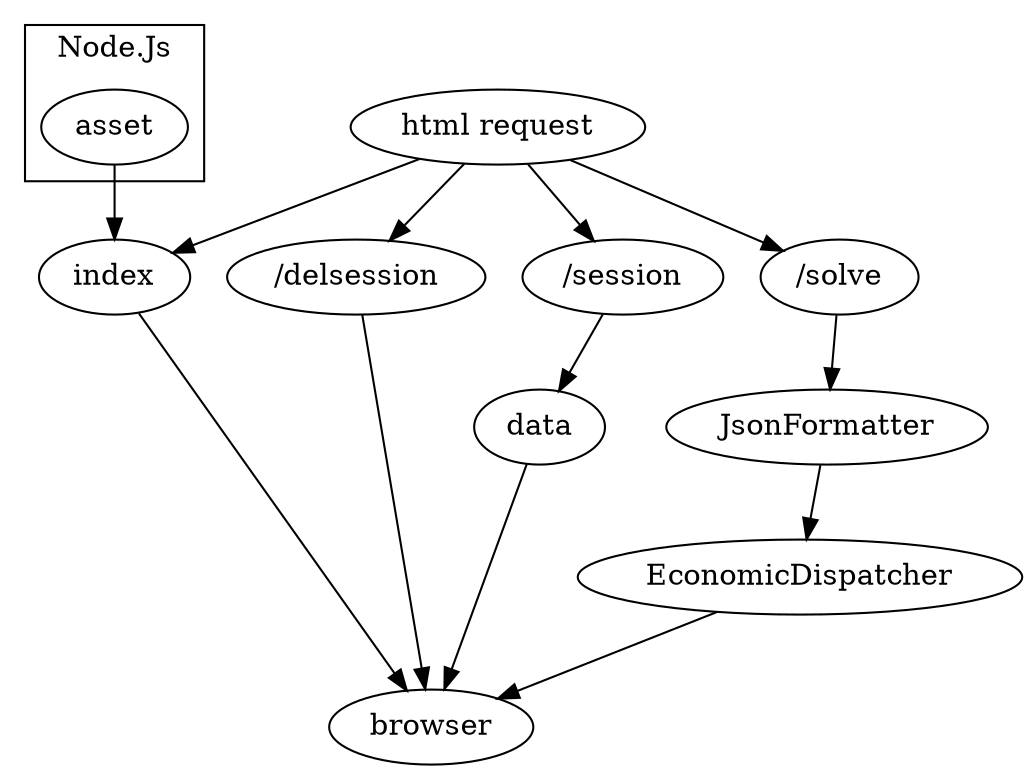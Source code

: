 digraph {


   "html request" -> index;
   "html request" -> "/delsession";
   "html request" -> "/session" -> "data";
   "html request" -> "/solve" -> JsonFormatter -> EconomicDispatcher;
   index -> browser;
   EconomicDispatcher -> browser;
   data -> browser;
   "/delsession" -> browser;
   subgraph cluster_5 {
     label="Node.Js";
     asset;

   }
   asset -> index;

}

